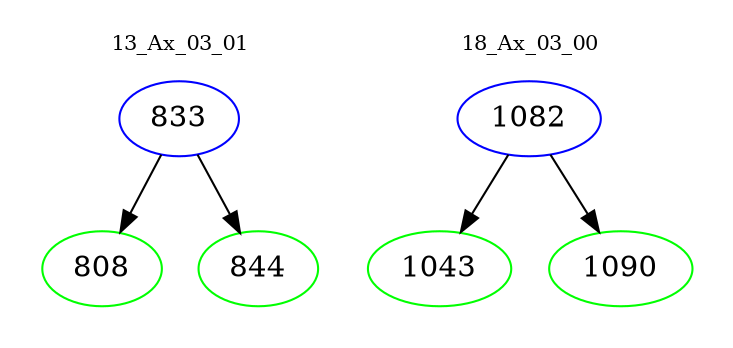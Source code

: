 digraph{
subgraph cluster_0 {
color = white
label = "13_Ax_03_01";
fontsize=10;
T0_833 [label="833", color="blue"]
T0_833 -> T0_808 [color="black"]
T0_808 [label="808", color="green"]
T0_833 -> T0_844 [color="black"]
T0_844 [label="844", color="green"]
}
subgraph cluster_1 {
color = white
label = "18_Ax_03_00";
fontsize=10;
T1_1082 [label="1082", color="blue"]
T1_1082 -> T1_1043 [color="black"]
T1_1043 [label="1043", color="green"]
T1_1082 -> T1_1090 [color="black"]
T1_1090 [label="1090", color="green"]
}
}
